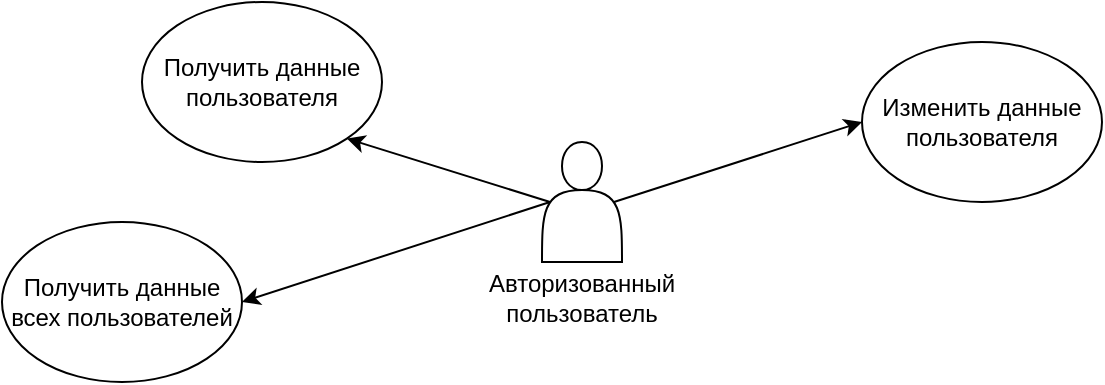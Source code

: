 <mxfile version="20.2.3" type="device"><diagram id="52LJfOTEkmG7zRxBpUtz" name="Страница 1"><mxGraphModel dx="1038" dy="649" grid="1" gridSize="10" guides="1" tooltips="1" connect="1" arrows="1" fold="1" page="1" pageScale="1" pageWidth="827" pageHeight="1169" math="0" shadow="0"><root><mxCell id="0"/><mxCell id="1" parent="0"/><mxCell id="0kzEwryhfYn2kX2MJv_I-1" value="Авторизованный&lt;br&gt;пользователь" style="shape=actor;whiteSpace=wrap;html=1;spacingBottom=-95;" vertex="1" parent="1"><mxGeometry x="360" y="290" width="40" height="60" as="geometry"/></mxCell><mxCell id="0kzEwryhfYn2kX2MJv_I-2" value="Получить данные пользователя" style="ellipse;whiteSpace=wrap;html=1;" vertex="1" parent="1"><mxGeometry x="160" y="220" width="120" height="80" as="geometry"/></mxCell><mxCell id="0kzEwryhfYn2kX2MJv_I-3" value="" style="endArrow=classic;html=1;rounded=0;exitX=0.1;exitY=0.5;exitDx=0;exitDy=0;exitPerimeter=0;entryX=1;entryY=1;entryDx=0;entryDy=0;" edge="1" parent="1" source="0kzEwryhfYn2kX2MJv_I-1" target="0kzEwryhfYn2kX2MJv_I-2"><mxGeometry width="50" height="50" relative="1" as="geometry"><mxPoint x="350" y="210" as="sourcePoint"/><mxPoint x="400" y="160" as="targetPoint"/></mxGeometry></mxCell><mxCell id="0kzEwryhfYn2kX2MJv_I-4" value="Получить данные всех пользователей" style="ellipse;whiteSpace=wrap;html=1;" vertex="1" parent="1"><mxGeometry x="90" y="330" width="120" height="80" as="geometry"/></mxCell><mxCell id="0kzEwryhfYn2kX2MJv_I-5" value="" style="endArrow=classic;html=1;rounded=0;exitX=0.1;exitY=0.5;exitDx=0;exitDy=0;exitPerimeter=0;entryX=1;entryY=0.5;entryDx=0;entryDy=0;" edge="1" parent="1" source="0kzEwryhfYn2kX2MJv_I-1" target="0kzEwryhfYn2kX2MJv_I-4"><mxGeometry width="50" height="50" relative="1" as="geometry"><mxPoint x="370" y="470" as="sourcePoint"/><mxPoint x="420" y="420" as="targetPoint"/></mxGeometry></mxCell><mxCell id="0kzEwryhfYn2kX2MJv_I-6" value="Изменить данные&lt;br&gt;пользователя" style="ellipse;whiteSpace=wrap;html=1;" vertex="1" parent="1"><mxGeometry x="520" y="240" width="120" height="80" as="geometry"/></mxCell><mxCell id="0kzEwryhfYn2kX2MJv_I-7" value="" style="endArrow=classic;html=1;rounded=0;exitX=0.9;exitY=0.5;exitDx=0;exitDy=0;exitPerimeter=0;entryX=0;entryY=0.5;entryDx=0;entryDy=0;" edge="1" parent="1" source="0kzEwryhfYn2kX2MJv_I-1" target="0kzEwryhfYn2kX2MJv_I-6"><mxGeometry width="50" height="50" relative="1" as="geometry"><mxPoint x="470" y="370" as="sourcePoint"/><mxPoint x="520" y="320" as="targetPoint"/></mxGeometry></mxCell></root></mxGraphModel></diagram></mxfile>